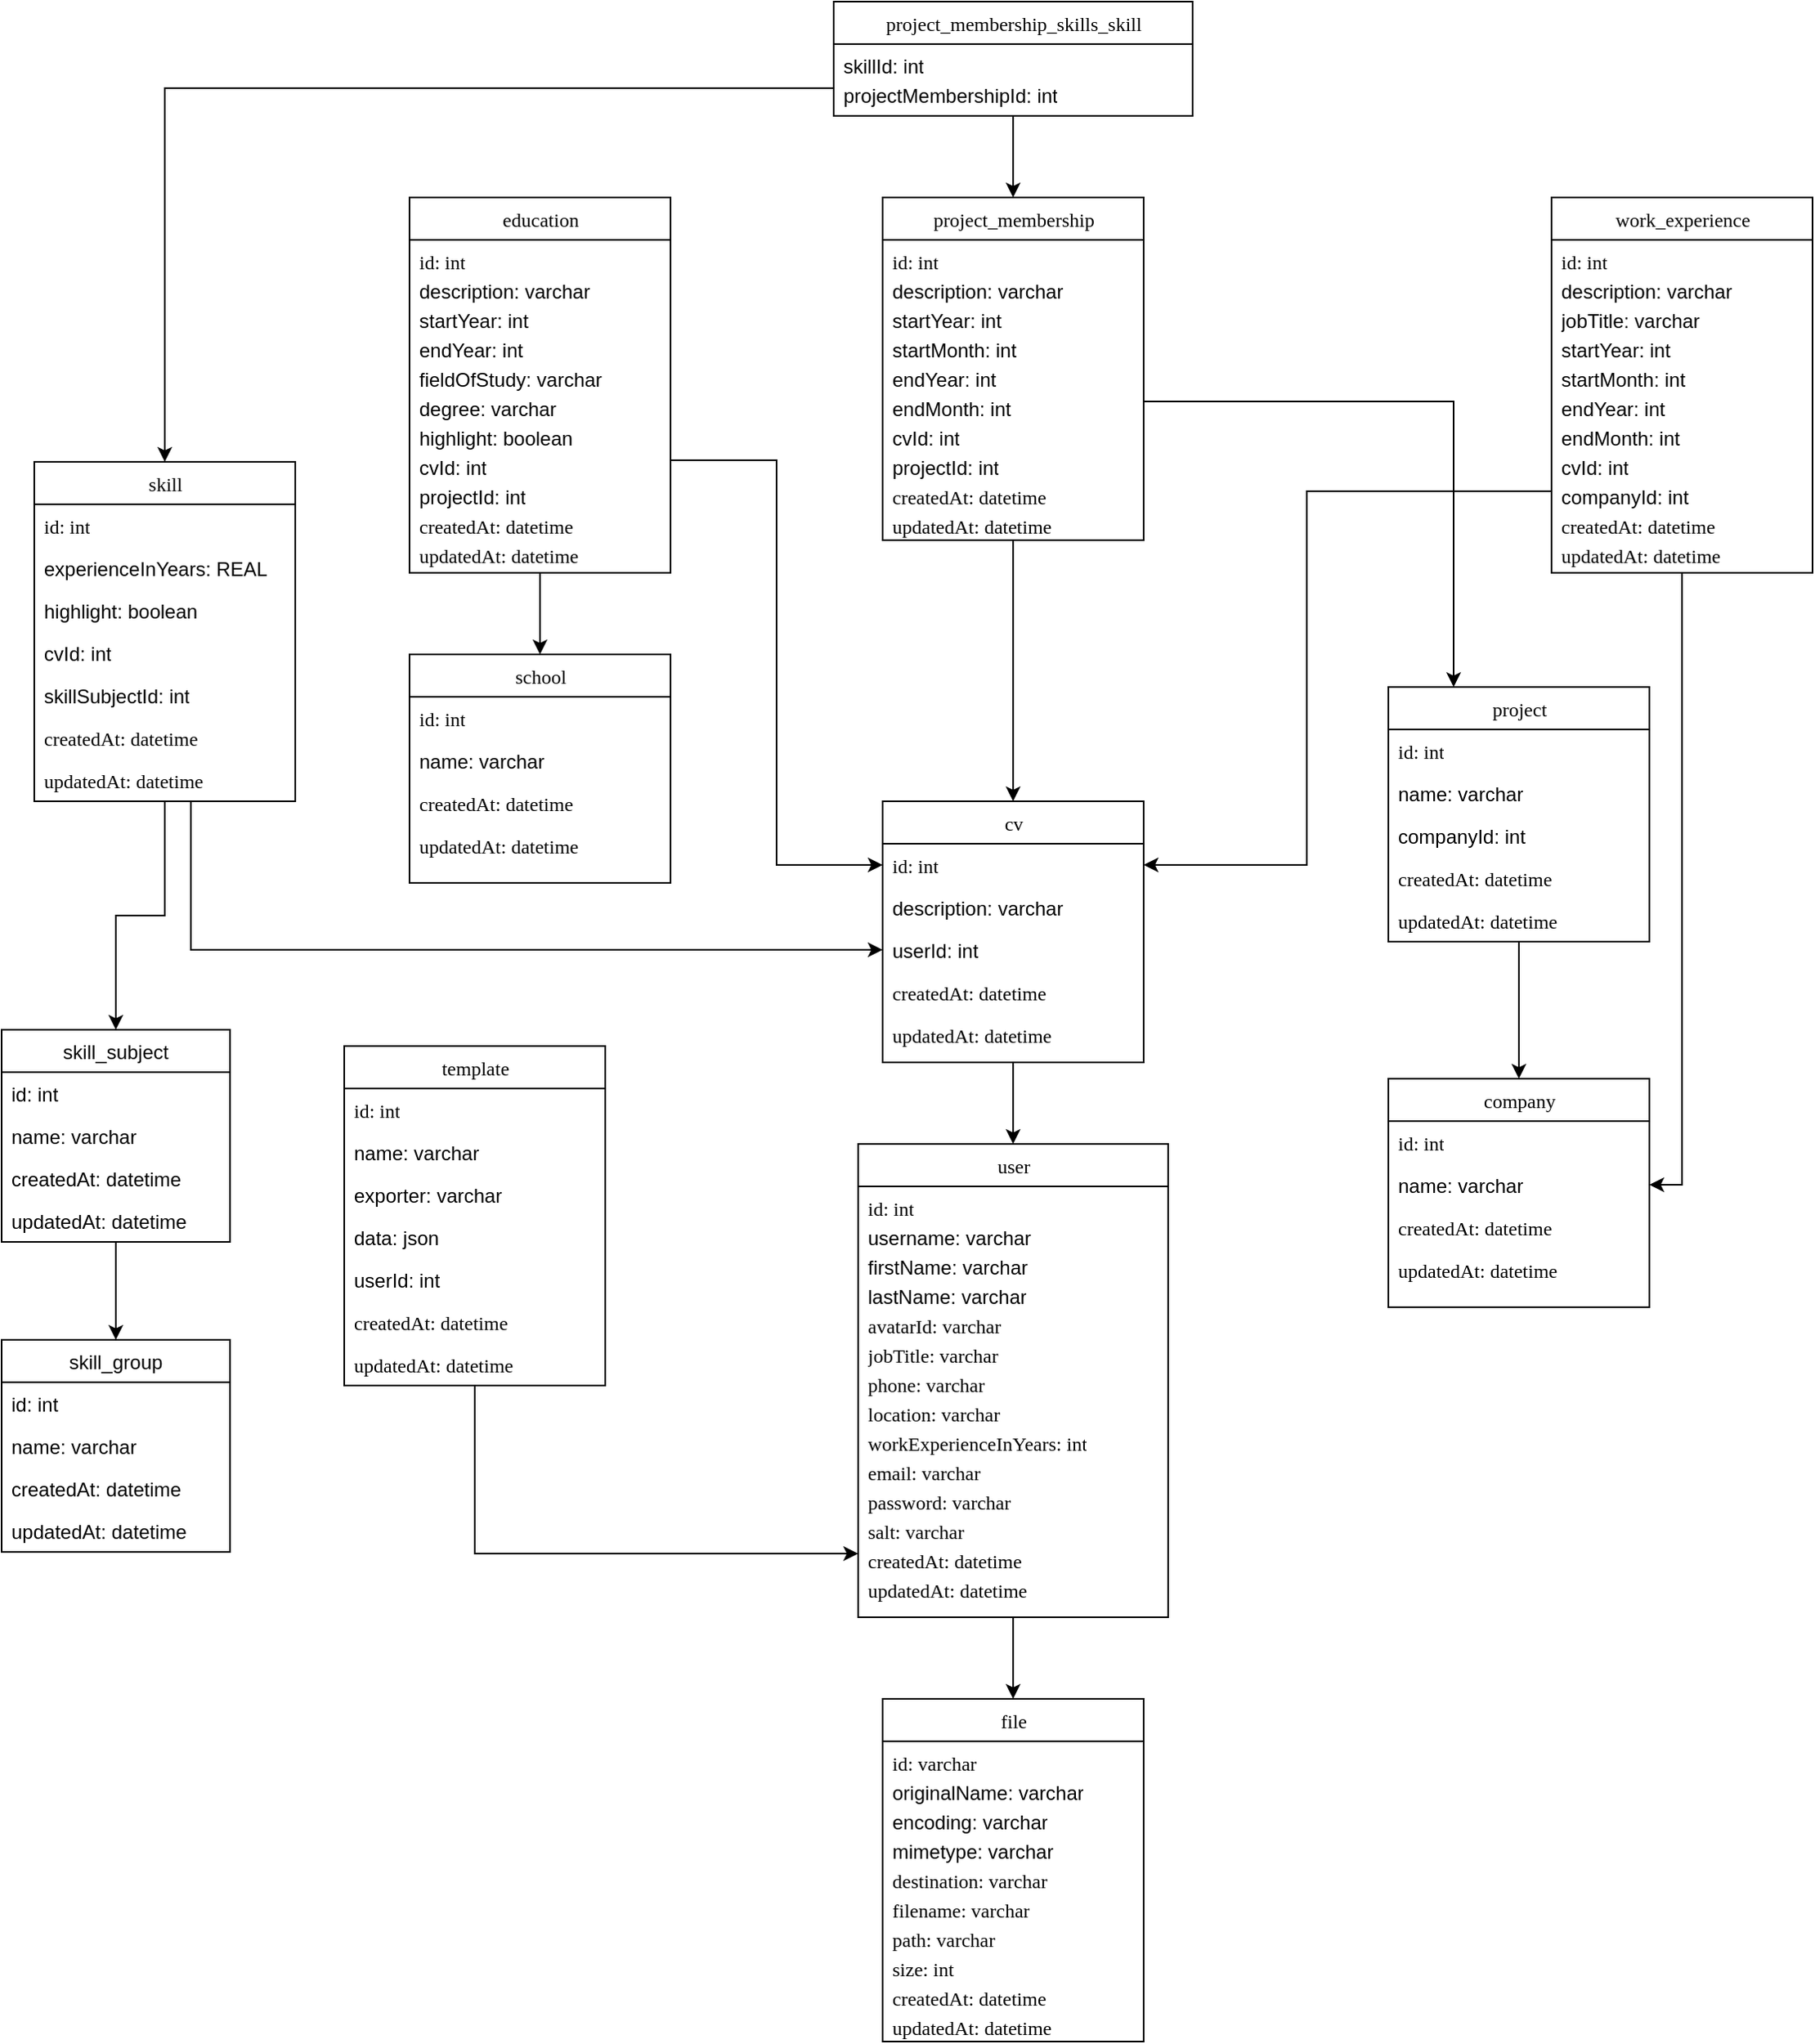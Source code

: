 <mxfile version="13.7.1" type="device"><diagram name="Page-1" id="9f46799a-70d6-7492-0946-bef42562c5a5"><mxGraphModel dx="1422" dy="3277" grid="1" gridSize="10" guides="1" tooltips="1" connect="1" arrows="1" fold="1" page="1" pageScale="1" pageWidth="1100" pageHeight="850" background="#ffffff" math="0" shadow="0"><root><mxCell id="0"/><mxCell id="1" parent="0"/><mxCell id="Butv-kLtd68sGhqbKFDn-67" style="edgeStyle=orthogonalEdgeStyle;rounded=0;orthogonalLoop=1;jettySize=auto;html=1;exitX=1;exitY=0.5;exitDx=0;exitDy=0;startArrow=none;startFill=0;" parent="1" edge="1"><mxGeometry relative="1" as="geometry"><mxPoint x="450" y="-19" as="sourcePoint"/></mxGeometry></mxCell><mxCell id="Butv-kLtd68sGhqbKFDn-66" style="edgeStyle=orthogonalEdgeStyle;rounded=0;orthogonalLoop=1;jettySize=auto;html=1;exitX=0.5;exitY=0;exitDx=0;exitDy=0;entryX=0.5;entryY=1.038;entryDx=0;entryDy=0;entryPerimeter=0;startArrow=none;startFill=0;" parent="1" edge="1"><mxGeometry relative="1" as="geometry"><mxPoint x="370" y="72.988" as="targetPoint"/></mxGeometry></mxCell><mxCell id="Butv-kLtd68sGhqbKFDn-65" style="edgeStyle=orthogonalEdgeStyle;rounded=0;orthogonalLoop=1;jettySize=auto;html=1;exitX=1;exitY=0.5;exitDx=0;exitDy=0;entryX=0;entryY=0.5;entryDx=0;entryDy=0;startArrow=none;startFill=0;" parent="1" edge="1"><mxGeometry relative="1" as="geometry"><mxPoint x="520" y="231" as="targetPoint"/></mxGeometry></mxCell><mxCell id="Butv-kLtd68sGhqbKFDn-75" style="edgeStyle=orthogonalEdgeStyle;rounded=0;orthogonalLoop=1;jettySize=auto;html=1;exitX=0.5;exitY=0;exitDx=0;exitDy=0;entryX=1;entryY=0.5;entryDx=0;entryDy=0;startArrow=none;startFill=0;" parent="1" edge="1"><mxGeometry relative="1" as="geometry"><mxPoint x="680" y="231" as="targetPoint"/></mxGeometry></mxCell><mxCell id="Butv-kLtd68sGhqbKFDn-83" style="edgeStyle=orthogonalEdgeStyle;rounded=0;orthogonalLoop=1;jettySize=auto;html=1;exitX=0.5;exitY=0;exitDx=0;exitDy=0;entryX=0.5;entryY=1;entryDx=0;entryDy=0;startArrow=none;startFill=0;" parent="1" edge="1"><mxGeometry relative="1" as="geometry"><mxPoint x="370" y="322" as="targetPoint"/></mxGeometry></mxCell><mxCell id="Butv-kLtd68sGhqbKFDn-86" style="edgeStyle=orthogonalEdgeStyle;rounded=0;orthogonalLoop=1;jettySize=auto;html=1;exitX=1;exitY=0.5;exitDx=0;exitDy=0;entryX=0;entryY=0.5;entryDx=0;entryDy=0;startArrow=none;startFill=0;" parent="1" edge="1"><mxGeometry relative="1" as="geometry"><mxPoint x="520" y="47" as="targetPoint"/></mxGeometry></mxCell><mxCell id="Qig_urfrdtDm5-dX-V2f-84" style="edgeStyle=orthogonalEdgeStyle;rounded=0;orthogonalLoop=1;jettySize=auto;html=1;exitX=0.6;exitY=1;exitDx=0;exitDy=0;exitPerimeter=0;" parent="1" source="Butv-kLtd68sGhqbKFDn-61" target="Qig_urfrdtDm5-dX-V2f-26" edge="1"><mxGeometry relative="1" as="geometry"><mxPoint x="400" y="-1447" as="sourcePoint"/></mxGeometry></mxCell><mxCell id="Qig_urfrdtDm5-dX-V2f-85" style="edgeStyle=orthogonalEdgeStyle;rounded=0;orthogonalLoop=1;jettySize=auto;html=1;" parent="1" source="Butv-kLtd68sGhqbKFDn-56" target="Qig_urfrdtDm5-dX-V2f-2" edge="1"><mxGeometry relative="1" as="geometry"/></mxCell><mxCell id="Qig_urfrdtDm5-dX-V2f-86" style="edgeStyle=orthogonalEdgeStyle;rounded=0;orthogonalLoop=1;jettySize=auto;html=1;" parent="1" source="Qig_urfrdtDm5-dX-V2f-2" target="Qig_urfrdtDm5-dX-V2f-17" edge="1"><mxGeometry relative="1" as="geometry"/></mxCell><mxCell id="Qig_urfrdtDm5-dX-V2f-2" value="skill_subject" style="swimlane;fontStyle=0;childLayout=stackLayout;horizontal=1;startSize=26;fillColor=none;horizontalStack=0;resizeParent=1;resizeParentMax=0;resizeLast=0;collapsible=1;marginBottom=0;" parent="1" vertex="1"><mxGeometry x="260" y="-1310" width="140" height="130" as="geometry"/></mxCell><mxCell id="Qig_urfrdtDm5-dX-V2f-3" value="id: int" style="text;strokeColor=none;fillColor=none;align=left;verticalAlign=top;spacingLeft=4;spacingRight=4;overflow=hidden;rotatable=0;points=[[0,0.5],[1,0.5]];portConstraint=eastwest;" parent="Qig_urfrdtDm5-dX-V2f-2" vertex="1"><mxGeometry y="26" width="140" height="26" as="geometry"/></mxCell><mxCell id="Qig_urfrdtDm5-dX-V2f-4" value="name: varchar" style="text;strokeColor=none;fillColor=none;align=left;verticalAlign=top;spacingLeft=4;spacingRight=4;overflow=hidden;rotatable=0;points=[[0,0.5],[1,0.5]];portConstraint=eastwest;" parent="Qig_urfrdtDm5-dX-V2f-2" vertex="1"><mxGeometry y="52" width="140" height="26" as="geometry"/></mxCell><mxCell id="Qig_urfrdtDm5-dX-V2f-5" value="createdAt: datetime" style="text;strokeColor=none;fillColor=none;align=left;verticalAlign=top;spacingLeft=4;spacingRight=4;overflow=hidden;rotatable=0;points=[[0,0.5],[1,0.5]];portConstraint=eastwest;" parent="Qig_urfrdtDm5-dX-V2f-2" vertex="1"><mxGeometry y="78" width="140" height="26" as="geometry"/></mxCell><mxCell id="Qig_urfrdtDm5-dX-V2f-8" value="updatedAt: datetime" style="text;strokeColor=none;fillColor=none;align=left;verticalAlign=top;spacingLeft=4;spacingRight=4;overflow=hidden;rotatable=0;points=[[0,0.5],[1,0.5]];portConstraint=eastwest;" parent="Qig_urfrdtDm5-dX-V2f-2" vertex="1"><mxGeometry y="104" width="140" height="26" as="geometry"/></mxCell><mxCell id="Qig_urfrdtDm5-dX-V2f-17" value="skill_group" style="swimlane;fontStyle=0;childLayout=stackLayout;horizontal=1;startSize=26;fillColor=none;horizontalStack=0;resizeParent=1;resizeParentMax=0;resizeLast=0;collapsible=1;marginBottom=0;" parent="1" vertex="1"><mxGeometry x="260" y="-1120" width="140" height="130" as="geometry"/></mxCell><mxCell id="Qig_urfrdtDm5-dX-V2f-18" value="id: int" style="text;strokeColor=none;fillColor=none;align=left;verticalAlign=top;spacingLeft=4;spacingRight=4;overflow=hidden;rotatable=0;points=[[0,0.5],[1,0.5]];portConstraint=eastwest;" parent="Qig_urfrdtDm5-dX-V2f-17" vertex="1"><mxGeometry y="26" width="140" height="26" as="geometry"/></mxCell><mxCell id="Qig_urfrdtDm5-dX-V2f-19" value="name: varchar" style="text;strokeColor=none;fillColor=none;align=left;verticalAlign=top;spacingLeft=4;spacingRight=4;overflow=hidden;rotatable=0;points=[[0,0.5],[1,0.5]];portConstraint=eastwest;" parent="Qig_urfrdtDm5-dX-V2f-17" vertex="1"><mxGeometry y="52" width="140" height="26" as="geometry"/></mxCell><mxCell id="Qig_urfrdtDm5-dX-V2f-20" value="createdAt: datetime" style="text;strokeColor=none;fillColor=none;align=left;verticalAlign=top;spacingLeft=4;spacingRight=4;overflow=hidden;rotatable=0;points=[[0,0.5],[1,0.5]];portConstraint=eastwest;" parent="Qig_urfrdtDm5-dX-V2f-17" vertex="1"><mxGeometry y="78" width="140" height="26" as="geometry"/></mxCell><mxCell id="Qig_urfrdtDm5-dX-V2f-21" value="updatedAt: datetime" style="text;strokeColor=none;fillColor=none;align=left;verticalAlign=top;spacingLeft=4;spacingRight=4;overflow=hidden;rotatable=0;points=[[0,0.5],[1,0.5]];portConstraint=eastwest;" parent="Qig_urfrdtDm5-dX-V2f-17" vertex="1"><mxGeometry y="104" width="140" height="26" as="geometry"/></mxCell><mxCell id="Qig_urfrdtDm5-dX-V2f-83" style="edgeStyle=orthogonalEdgeStyle;rounded=0;orthogonalLoop=1;jettySize=auto;html=1;" parent="1" source="Qig_urfrdtDm5-dX-V2f-23" target="Qig_urfrdtDm5-dX-V2f-33" edge="1"><mxGeometry relative="1" as="geometry"/></mxCell><mxCell id="Qig_urfrdtDm5-dX-V2f-23" value="&lt;span style=&quot;font-weight: normal&quot;&gt;cv&lt;/span&gt;" style="swimlane;html=1;fontStyle=1;align=center;verticalAlign=top;childLayout=stackLayout;horizontal=1;startSize=26;horizontalStack=0;resizeParent=1;resizeLast=0;collapsible=1;marginBottom=0;swimlaneFillColor=#ffffff;rounded=0;shadow=0;comic=0;labelBackgroundColor=none;strokeWidth=1;fillColor=none;fontFamily=Verdana;fontSize=12;spacing=2;" parent="1" vertex="1"><mxGeometry x="800" y="-1450" width="160" height="160" as="geometry"/></mxCell><mxCell id="Qig_urfrdtDm5-dX-V2f-24" value="&lt;font face=&quot;Verdana&quot;&gt;id: int&lt;/font&gt;" style="text;html=1;strokeColor=none;fillColor=none;align=left;verticalAlign=top;spacingLeft=4;spacingRight=4;whiteSpace=wrap;overflow=hidden;rotatable=0;points=[[0,0.5],[1,0.5]];portConstraint=eastwest;" parent="Qig_urfrdtDm5-dX-V2f-23" vertex="1"><mxGeometry y="26" width="160" height="26" as="geometry"/></mxCell><mxCell id="Qig_urfrdtDm5-dX-V2f-25" value="description: varchar" style="text;html=1;strokeColor=none;fillColor=none;align=left;verticalAlign=top;spacingLeft=4;spacingRight=4;whiteSpace=wrap;overflow=hidden;rotatable=0;points=[[0,0.5],[1,0.5]];portConstraint=eastwest;" parent="Qig_urfrdtDm5-dX-V2f-23" vertex="1"><mxGeometry y="52" width="160" height="26" as="geometry"/></mxCell><mxCell id="Qig_urfrdtDm5-dX-V2f-26" value="userId: int" style="text;html=1;strokeColor=none;fillColor=none;align=left;verticalAlign=top;spacingLeft=4;spacingRight=4;whiteSpace=wrap;overflow=hidden;rotatable=0;points=[[0,0.5],[1,0.5]];portConstraint=eastwest;" parent="Qig_urfrdtDm5-dX-V2f-23" vertex="1"><mxGeometry y="78" width="160" height="26" as="geometry"/></mxCell><mxCell id="Qig_urfrdtDm5-dX-V2f-29" value="&lt;font face=&quot;Verdana&quot;&gt;createdAt: datetime&lt;/font&gt;" style="text;html=1;strokeColor=none;fillColor=none;align=left;verticalAlign=top;spacingLeft=4;spacingRight=4;whiteSpace=wrap;overflow=hidden;rotatable=0;points=[[0,0.5],[1,0.5]];portConstraint=eastwest;" parent="Qig_urfrdtDm5-dX-V2f-23" vertex="1"><mxGeometry y="104" width="160" height="26" as="geometry"/></mxCell><mxCell id="Qig_urfrdtDm5-dX-V2f-30" value="&lt;font face=&quot;Verdana&quot;&gt;updatedAt: datetime&lt;/font&gt;" style="text;html=1;strokeColor=none;fillColor=none;align=left;verticalAlign=top;spacingLeft=4;spacingRight=4;whiteSpace=wrap;overflow=hidden;rotatable=0;points=[[0,0.5],[1,0.5]];portConstraint=eastwest;" parent="Qig_urfrdtDm5-dX-V2f-23" vertex="1"><mxGeometry y="130" width="160" height="26" as="geometry"/></mxCell><mxCell id="Qig_urfrdtDm5-dX-V2f-87" style="edgeStyle=orthogonalEdgeStyle;rounded=0;orthogonalLoop=1;jettySize=auto;html=1;entryX=0.5;entryY=0;entryDx=0;entryDy=0;" parent="1" source="Qig_urfrdtDm5-dX-V2f-33" target="Qig_urfrdtDm5-dX-V2f-40" edge="1"><mxGeometry relative="1" as="geometry"/></mxCell><mxCell id="Qig_urfrdtDm5-dX-V2f-82" style="edgeStyle=orthogonalEdgeStyle;rounded=0;orthogonalLoop=1;jettySize=auto;html=1;entryX=0.5;entryY=0;entryDx=0;entryDy=0;" parent="1" source="Qig_urfrdtDm5-dX-V2f-76" target="Qig_urfrdtDm5-dX-V2f-70" edge="1"><mxGeometry relative="1" as="geometry"/></mxCell><mxCell id="Qig_urfrdtDm5-dX-V2f-99" style="edgeStyle=orthogonalEdgeStyle;rounded=0;orthogonalLoop=1;jettySize=auto;html=1;" parent="1" source="Qig_urfrdtDm5-dX-V2f-88" target="Qig_urfrdtDm5-dX-V2f-23" edge="1"><mxGeometry relative="1" as="geometry"/></mxCell><mxCell id="Qig_urfrdtDm5-dX-V2f-100" style="edgeStyle=orthogonalEdgeStyle;rounded=0;orthogonalLoop=1;jettySize=auto;html=1;" parent="1" source="Qig_urfrdtDm5-dX-V2f-98" target="Qig_urfrdtDm5-dX-V2f-76" edge="1"><mxGeometry relative="1" as="geometry"><Array as="points"><mxPoint x="1150" y="-1695"/></Array></mxGeometry></mxCell><mxCell id="Qig_urfrdtDm5-dX-V2f-76" value="&lt;span style=&quot;font-weight: normal&quot;&gt;project&lt;/span&gt;" style="swimlane;html=1;fontStyle=1;align=center;verticalAlign=top;childLayout=stackLayout;horizontal=1;startSize=26;horizontalStack=0;resizeParent=1;resizeLast=0;collapsible=1;marginBottom=0;swimlaneFillColor=#ffffff;rounded=0;shadow=0;comic=0;labelBackgroundColor=none;strokeWidth=1;fillColor=none;fontFamily=Verdana;fontSize=12;spacing=2;" parent="1" vertex="1"><mxGeometry x="1110" y="-1520" width="160" height="156" as="geometry"/></mxCell><mxCell id="Qig_urfrdtDm5-dX-V2f-77" value="&lt;font face=&quot;Verdana&quot;&gt;id: int&lt;/font&gt;" style="text;html=1;strokeColor=none;fillColor=none;align=left;verticalAlign=top;spacingLeft=4;spacingRight=4;whiteSpace=wrap;overflow=hidden;rotatable=0;points=[[0,0.5],[1,0.5]];portConstraint=eastwest;" parent="Qig_urfrdtDm5-dX-V2f-76" vertex="1"><mxGeometry y="26" width="160" height="26" as="geometry"/></mxCell><mxCell id="Qig_urfrdtDm5-dX-V2f-78" value="name: varchar" style="text;html=1;strokeColor=none;fillColor=none;align=left;verticalAlign=top;spacingLeft=4;spacingRight=4;whiteSpace=wrap;overflow=hidden;rotatable=0;points=[[0,0.5],[1,0.5]];portConstraint=eastwest;" parent="Qig_urfrdtDm5-dX-V2f-76" vertex="1"><mxGeometry y="52" width="160" height="26" as="geometry"/></mxCell><mxCell id="Qig_urfrdtDm5-dX-V2f-81" value="companyId: int" style="text;html=1;strokeColor=none;fillColor=none;align=left;verticalAlign=top;spacingLeft=4;spacingRight=4;whiteSpace=wrap;overflow=hidden;rotatable=0;points=[[0,0.5],[1,0.5]];portConstraint=eastwest;" parent="Qig_urfrdtDm5-dX-V2f-76" vertex="1"><mxGeometry y="78" width="160" height="26" as="geometry"/></mxCell><mxCell id="Qig_urfrdtDm5-dX-V2f-79" value="&lt;font face=&quot;Verdana&quot;&gt;createdAt: datetime&lt;/font&gt;" style="text;html=1;strokeColor=none;fillColor=none;align=left;verticalAlign=top;spacingLeft=4;spacingRight=4;whiteSpace=wrap;overflow=hidden;rotatable=0;points=[[0,0.5],[1,0.5]];portConstraint=eastwest;" parent="Qig_urfrdtDm5-dX-V2f-76" vertex="1"><mxGeometry y="104" width="160" height="26" as="geometry"/></mxCell><mxCell id="Qig_urfrdtDm5-dX-V2f-80" value="&lt;font face=&quot;Verdana&quot;&gt;updatedAt: datetime&lt;/font&gt;" style="text;html=1;strokeColor=none;fillColor=none;align=left;verticalAlign=top;spacingLeft=4;spacingRight=4;whiteSpace=wrap;overflow=hidden;rotatable=0;points=[[0,0.5],[1,0.5]];portConstraint=eastwest;" parent="Qig_urfrdtDm5-dX-V2f-76" vertex="1"><mxGeometry y="130" width="160" height="26" as="geometry"/></mxCell><mxCell id="Qig_urfrdtDm5-dX-V2f-70" value="&lt;span style=&quot;font-weight: normal&quot;&gt;company&lt;/span&gt;" style="swimlane;html=1;fontStyle=1;align=center;verticalAlign=top;childLayout=stackLayout;horizontal=1;startSize=26;horizontalStack=0;resizeParent=1;resizeLast=0;collapsible=1;marginBottom=0;swimlaneFillColor=#ffffff;rounded=0;shadow=0;comic=0;labelBackgroundColor=none;strokeWidth=1;fillColor=none;fontFamily=Verdana;fontSize=12;spacing=2;" parent="1" vertex="1"><mxGeometry x="1110" y="-1280" width="160" height="140" as="geometry"/></mxCell><mxCell id="Qig_urfrdtDm5-dX-V2f-71" value="&lt;font face=&quot;Verdana&quot;&gt;id: int&lt;/font&gt;" style="text;html=1;strokeColor=none;fillColor=none;align=left;verticalAlign=top;spacingLeft=4;spacingRight=4;whiteSpace=wrap;overflow=hidden;rotatable=0;points=[[0,0.5],[1,0.5]];portConstraint=eastwest;" parent="Qig_urfrdtDm5-dX-V2f-70" vertex="1"><mxGeometry y="26" width="160" height="26" as="geometry"/></mxCell><mxCell id="Qig_urfrdtDm5-dX-V2f-72" value="name: varchar" style="text;html=1;strokeColor=none;fillColor=none;align=left;verticalAlign=top;spacingLeft=4;spacingRight=4;whiteSpace=wrap;overflow=hidden;rotatable=0;points=[[0,0.5],[1,0.5]];portConstraint=eastwest;" parent="Qig_urfrdtDm5-dX-V2f-70" vertex="1"><mxGeometry y="52" width="160" height="26" as="geometry"/></mxCell><mxCell id="Qig_urfrdtDm5-dX-V2f-74" value="&lt;font face=&quot;Verdana&quot;&gt;createdAt: datetime&lt;/font&gt;" style="text;html=1;strokeColor=none;fillColor=none;align=left;verticalAlign=top;spacingLeft=4;spacingRight=4;whiteSpace=wrap;overflow=hidden;rotatable=0;points=[[0,0.5],[1,0.5]];portConstraint=eastwest;" parent="Qig_urfrdtDm5-dX-V2f-70" vertex="1"><mxGeometry y="78" width="160" height="26" as="geometry"/></mxCell><mxCell id="Qig_urfrdtDm5-dX-V2f-75" value="&lt;font face=&quot;Verdana&quot;&gt;updatedAt: datetime&lt;/font&gt;" style="text;html=1;strokeColor=none;fillColor=none;align=left;verticalAlign=top;spacingLeft=4;spacingRight=4;whiteSpace=wrap;overflow=hidden;rotatable=0;points=[[0,0.5],[1,0.5]];portConstraint=eastwest;" parent="Qig_urfrdtDm5-dX-V2f-70" vertex="1"><mxGeometry y="104" width="160" height="26" as="geometry"/></mxCell><mxCell id="Qig_urfrdtDm5-dX-V2f-113" style="edgeStyle=orthogonalEdgeStyle;rounded=0;orthogonalLoop=1;jettySize=auto;html=1;entryX=1;entryY=0.5;entryDx=0;entryDy=0;" parent="1" source="Qig_urfrdtDm5-dX-V2f-101" target="Qig_urfrdtDm5-dX-V2f-72" edge="1"><mxGeometry relative="1" as="geometry"/></mxCell><mxCell id="Qig_urfrdtDm5-dX-V2f-114" style="edgeStyle=orthogonalEdgeStyle;rounded=0;orthogonalLoop=1;jettySize=auto;html=1;entryX=1;entryY=0.5;entryDx=0;entryDy=0;" parent="1" source="Qig_urfrdtDm5-dX-V2f-107" target="Qig_urfrdtDm5-dX-V2f-24" edge="1"><mxGeometry relative="1" as="geometry"><Array as="points"><mxPoint x="1290" y="-1640"/><mxPoint x="1060" y="-1640"/><mxPoint x="1060" y="-1411"/></Array></mxGeometry></mxCell><mxCell id="Butv-kLtd68sGhqbKFDn-56" value="&lt;span style=&quot;font-weight: normal&quot;&gt;skill&lt;/span&gt;" style="swimlane;html=1;fontStyle=1;align=center;verticalAlign=top;childLayout=stackLayout;horizontal=1;startSize=26;horizontalStack=0;resizeParent=1;resizeLast=0;collapsible=1;marginBottom=0;swimlaneFillColor=#ffffff;rounded=0;shadow=0;comic=0;labelBackgroundColor=none;strokeWidth=1;fillColor=none;fontFamily=Verdana;fontSize=12" parent="1" vertex="1"><mxGeometry x="280" y="-1658" width="160" height="208" as="geometry"/></mxCell><mxCell id="Butv-kLtd68sGhqbKFDn-57" value="&lt;font face=&quot;Verdana&quot;&gt;id: int&lt;/font&gt;" style="text;html=1;strokeColor=none;fillColor=none;align=left;verticalAlign=top;spacingLeft=4;spacingRight=4;whiteSpace=wrap;overflow=hidden;rotatable=0;points=[[0,0.5],[1,0.5]];portConstraint=eastwest;" parent="Butv-kLtd68sGhqbKFDn-56" vertex="1"><mxGeometry y="26" width="160" height="26" as="geometry"/></mxCell><mxCell id="Butv-kLtd68sGhqbKFDn-58" value="experienceInYears: REAL" style="text;html=1;strokeColor=none;fillColor=none;align=left;verticalAlign=top;spacingLeft=4;spacingRight=4;whiteSpace=wrap;overflow=hidden;rotatable=0;points=[[0,0.5],[1,0.5]];portConstraint=eastwest;" parent="Butv-kLtd68sGhqbKFDn-56" vertex="1"><mxGeometry y="52" width="160" height="26" as="geometry"/></mxCell><mxCell id="Qig_urfrdtDm5-dX-V2f-9" value="highlight: boolean" style="text;html=1;strokeColor=none;fillColor=none;align=left;verticalAlign=top;spacingLeft=4;spacingRight=4;whiteSpace=wrap;overflow=hidden;rotatable=0;points=[[0,0.5],[1,0.5]];portConstraint=eastwest;" parent="Butv-kLtd68sGhqbKFDn-56" vertex="1"><mxGeometry y="78" width="160" height="26" as="geometry"/></mxCell><mxCell id="Qig_urfrdtDm5-dX-V2f-10" value="cvId: int" style="text;html=1;strokeColor=none;fillColor=none;align=left;verticalAlign=top;spacingLeft=4;spacingRight=4;whiteSpace=wrap;overflow=hidden;rotatable=0;points=[[0,0.5],[1,0.5]];portConstraint=eastwest;" parent="Butv-kLtd68sGhqbKFDn-56" vertex="1"><mxGeometry y="104" width="160" height="26" as="geometry"/></mxCell><mxCell id="Qig_urfrdtDm5-dX-V2f-11" value="skillSubjectId: int" style="text;html=1;strokeColor=none;fillColor=none;align=left;verticalAlign=top;spacingLeft=4;spacingRight=4;whiteSpace=wrap;overflow=hidden;rotatable=0;points=[[0,0.5],[1,0.5]];portConstraint=eastwest;" parent="Butv-kLtd68sGhqbKFDn-56" vertex="1"><mxGeometry y="130" width="160" height="26" as="geometry"/></mxCell><mxCell id="Butv-kLtd68sGhqbKFDn-60" value="&lt;font face=&quot;Verdana&quot;&gt;createdAt: datetime&lt;/font&gt;" style="text;html=1;strokeColor=none;fillColor=none;align=left;verticalAlign=top;spacingLeft=4;spacingRight=4;whiteSpace=wrap;overflow=hidden;rotatable=0;points=[[0,0.5],[1,0.5]];portConstraint=eastwest;" parent="Butv-kLtd68sGhqbKFDn-56" vertex="1"><mxGeometry y="156" width="160" height="26" as="geometry"/></mxCell><mxCell id="Butv-kLtd68sGhqbKFDn-61" value="&lt;font face=&quot;Verdana&quot;&gt;updatedAt: datetime&lt;/font&gt;" style="text;html=1;strokeColor=none;fillColor=none;align=left;verticalAlign=top;spacingLeft=4;spacingRight=4;whiteSpace=wrap;overflow=hidden;rotatable=0;points=[[0,0.5],[1,0.5]];portConstraint=eastwest;" parent="Butv-kLtd68sGhqbKFDn-56" vertex="1"><mxGeometry y="182" width="160" height="26" as="geometry"/></mxCell><mxCell id="Qig_urfrdtDm5-dX-V2f-115" value="&lt;span style=&quot;font-weight: normal&quot;&gt;school&lt;/span&gt;" style="swimlane;html=1;fontStyle=1;align=center;verticalAlign=top;childLayout=stackLayout;horizontal=1;startSize=26;horizontalStack=0;resizeParent=1;resizeLast=0;collapsible=1;marginBottom=0;swimlaneFillColor=#ffffff;rounded=0;shadow=0;comic=0;labelBackgroundColor=none;strokeWidth=1;fillColor=none;fontFamily=Verdana;fontSize=12;spacing=2;" parent="1" vertex="1"><mxGeometry x="510" y="-1540" width="160" height="140" as="geometry"/></mxCell><mxCell id="Qig_urfrdtDm5-dX-V2f-116" value="&lt;font face=&quot;Verdana&quot;&gt;id: int&lt;/font&gt;" style="text;html=1;strokeColor=none;fillColor=none;align=left;verticalAlign=top;spacingLeft=4;spacingRight=4;whiteSpace=wrap;overflow=hidden;rotatable=0;points=[[0,0.5],[1,0.5]];portConstraint=eastwest;" parent="Qig_urfrdtDm5-dX-V2f-115" vertex="1"><mxGeometry y="26" width="160" height="26" as="geometry"/></mxCell><mxCell id="Qig_urfrdtDm5-dX-V2f-117" value="name: varchar" style="text;html=1;strokeColor=none;fillColor=none;align=left;verticalAlign=top;spacingLeft=4;spacingRight=4;whiteSpace=wrap;overflow=hidden;rotatable=0;points=[[0,0.5],[1,0.5]];portConstraint=eastwest;" parent="Qig_urfrdtDm5-dX-V2f-115" vertex="1"><mxGeometry y="52" width="160" height="26" as="geometry"/></mxCell><mxCell id="Qig_urfrdtDm5-dX-V2f-118" value="&lt;font face=&quot;Verdana&quot;&gt;createdAt: datetime&lt;/font&gt;" style="text;html=1;strokeColor=none;fillColor=none;align=left;verticalAlign=top;spacingLeft=4;spacingRight=4;whiteSpace=wrap;overflow=hidden;rotatable=0;points=[[0,0.5],[1,0.5]];portConstraint=eastwest;" parent="Qig_urfrdtDm5-dX-V2f-115" vertex="1"><mxGeometry y="78" width="160" height="26" as="geometry"/></mxCell><mxCell id="Qig_urfrdtDm5-dX-V2f-119" value="&lt;font face=&quot;Verdana&quot;&gt;updatedAt: datetime&lt;/font&gt;" style="text;html=1;strokeColor=none;fillColor=none;align=left;verticalAlign=top;spacingLeft=4;spacingRight=4;whiteSpace=wrap;overflow=hidden;rotatable=0;points=[[0,0.5],[1,0.5]];portConstraint=eastwest;" parent="Qig_urfrdtDm5-dX-V2f-115" vertex="1"><mxGeometry y="104" width="160" height="26" as="geometry"/></mxCell><mxCell id="Qig_urfrdtDm5-dX-V2f-134" style="edgeStyle=orthogonalEdgeStyle;rounded=0;orthogonalLoop=1;jettySize=auto;html=1;entryX=0;entryY=0.5;entryDx=0;entryDy=0;" parent="1" source="Qig_urfrdtDm5-dX-V2f-127" target="Qig_urfrdtDm5-dX-V2f-24" edge="1"><mxGeometry relative="1" as="geometry"/></mxCell><mxCell id="Qig_urfrdtDm5-dX-V2f-135" style="edgeStyle=orthogonalEdgeStyle;rounded=0;orthogonalLoop=1;jettySize=auto;html=1;entryX=0.5;entryY=0;entryDx=0;entryDy=0;" parent="1" source="Qig_urfrdtDm5-dX-V2f-120" target="Qig_urfrdtDm5-dX-V2f-115" edge="1"><mxGeometry relative="1" as="geometry"/></mxCell><mxCell id="Qig_urfrdtDm5-dX-V2f-120" value="&lt;span style=&quot;font-weight: normal&quot;&gt;education&lt;/span&gt;" style="swimlane;html=1;fontStyle=1;align=center;verticalAlign=top;childLayout=stackLayout;horizontal=1;startSize=26;horizontalStack=0;resizeParent=1;resizeLast=0;collapsible=1;marginBottom=0;swimlaneFillColor=#ffffff;rounded=0;shadow=0;comic=0;labelBackgroundColor=none;strokeWidth=1;fillColor=none;fontFamily=Verdana;fontSize=12;spacing=2;" parent="1" vertex="1"><mxGeometry x="510" y="-1820" width="160" height="230" as="geometry"/></mxCell><mxCell id="Qig_urfrdtDm5-dX-V2f-121" value="&lt;font face=&quot;Verdana&quot;&gt;id: int&lt;/font&gt;" style="text;html=1;strokeColor=none;fillColor=none;align=left;verticalAlign=top;spacingLeft=4;spacingRight=4;whiteSpace=wrap;overflow=hidden;rotatable=0;points=[[0,0.5],[1,0.5]];portConstraint=eastwest;" parent="Qig_urfrdtDm5-dX-V2f-120" vertex="1"><mxGeometry y="26" width="160" height="18" as="geometry"/></mxCell><mxCell id="Qig_urfrdtDm5-dX-V2f-122" value="description: varchar" style="text;html=1;strokeColor=none;fillColor=none;align=left;verticalAlign=top;spacingLeft=4;spacingRight=4;whiteSpace=wrap;overflow=hidden;rotatable=0;points=[[0,0.5],[1,0.5]];portConstraint=eastwest;" parent="Qig_urfrdtDm5-dX-V2f-120" vertex="1"><mxGeometry y="44" width="160" height="18" as="geometry"/></mxCell><mxCell id="Qig_urfrdtDm5-dX-V2f-123" value="startYear: int" style="text;html=1;strokeColor=none;fillColor=none;align=left;verticalAlign=top;spacingLeft=4;spacingRight=4;whiteSpace=wrap;overflow=hidden;rotatable=0;points=[[0,0.5],[1,0.5]];portConstraint=eastwest;" parent="Qig_urfrdtDm5-dX-V2f-120" vertex="1"><mxGeometry y="62" width="160" height="18" as="geometry"/></mxCell><mxCell id="Qig_urfrdtDm5-dX-V2f-125" value="endYear: int" style="text;html=1;strokeColor=none;fillColor=none;align=left;verticalAlign=top;spacingLeft=4;spacingRight=4;whiteSpace=wrap;overflow=hidden;rotatable=0;points=[[0,0.5],[1,0.5]];portConstraint=eastwest;" parent="Qig_urfrdtDm5-dX-V2f-120" vertex="1"><mxGeometry y="80" width="160" height="18" as="geometry"/></mxCell><mxCell id="Qig_urfrdtDm5-dX-V2f-132" value="fieldOfStudy: varchar" style="text;html=1;strokeColor=none;fillColor=none;align=left;verticalAlign=top;spacingLeft=4;spacingRight=4;whiteSpace=wrap;overflow=hidden;rotatable=0;points=[[0,0.5],[1,0.5]];portConstraint=eastwest;" parent="Qig_urfrdtDm5-dX-V2f-120" vertex="1"><mxGeometry y="98" width="160" height="18" as="geometry"/></mxCell><mxCell id="Qig_urfrdtDm5-dX-V2f-133" value="degree: varchar" style="text;html=1;strokeColor=none;fillColor=none;align=left;verticalAlign=top;spacingLeft=4;spacingRight=4;whiteSpace=wrap;overflow=hidden;rotatable=0;points=[[0,0.5],[1,0.5]];portConstraint=eastwest;" parent="Qig_urfrdtDm5-dX-V2f-120" vertex="1"><mxGeometry y="116" width="160" height="18" as="geometry"/></mxCell><mxCell id="Qig_urfrdtDm5-dX-V2f-131" value="highlight: boolean" style="text;html=1;strokeColor=none;fillColor=none;align=left;verticalAlign=top;spacingLeft=4;spacingRight=4;whiteSpace=wrap;overflow=hidden;rotatable=0;points=[[0,0.5],[1,0.5]];portConstraint=eastwest;" parent="Qig_urfrdtDm5-dX-V2f-120" vertex="1"><mxGeometry y="134" width="160" height="18" as="geometry"/></mxCell><mxCell id="Qig_urfrdtDm5-dX-V2f-127" value="cvId: int" style="text;html=1;strokeColor=none;fillColor=none;align=left;verticalAlign=top;spacingLeft=4;spacingRight=4;whiteSpace=wrap;overflow=hidden;rotatable=0;points=[[0,0.5],[1,0.5]];portConstraint=eastwest;" parent="Qig_urfrdtDm5-dX-V2f-120" vertex="1"><mxGeometry y="152" width="160" height="18" as="geometry"/></mxCell><mxCell id="Qig_urfrdtDm5-dX-V2f-128" value="projectId: int" style="text;html=1;strokeColor=none;fillColor=none;align=left;verticalAlign=top;spacingLeft=4;spacingRight=4;whiteSpace=wrap;overflow=hidden;rotatable=0;points=[[0,0.5],[1,0.5]];portConstraint=eastwest;" parent="Qig_urfrdtDm5-dX-V2f-120" vertex="1"><mxGeometry y="170" width="160" height="18" as="geometry"/></mxCell><mxCell id="Qig_urfrdtDm5-dX-V2f-129" value="&lt;font face=&quot;Verdana&quot;&gt;createdAt: datetime&lt;/font&gt;" style="text;html=1;strokeColor=none;fillColor=none;align=left;verticalAlign=top;spacingLeft=4;spacingRight=4;whiteSpace=wrap;overflow=hidden;rotatable=0;points=[[0,0.5],[1,0.5]];portConstraint=eastwest;" parent="Qig_urfrdtDm5-dX-V2f-120" vertex="1"><mxGeometry y="188" width="160" height="18" as="geometry"/></mxCell><mxCell id="Qig_urfrdtDm5-dX-V2f-130" value="&lt;font face=&quot;Verdana&quot;&gt;updatedAt: datetime&lt;/font&gt;" style="text;html=1;strokeColor=none;fillColor=none;align=left;verticalAlign=top;spacingLeft=4;spacingRight=4;whiteSpace=wrap;overflow=hidden;rotatable=0;points=[[0,0.5],[1,0.5]];portConstraint=eastwest;" parent="Qig_urfrdtDm5-dX-V2f-120" vertex="1"><mxGeometry y="206" width="160" height="18" as="geometry"/></mxCell><mxCell id="Qig_urfrdtDm5-dX-V2f-88" value="&lt;span style=&quot;font-weight: normal&quot;&gt;project_membership&lt;/span&gt;" style="swimlane;html=1;fontStyle=1;align=center;verticalAlign=top;childLayout=stackLayout;horizontal=1;startSize=26;horizontalStack=0;resizeParent=1;resizeLast=0;collapsible=1;marginBottom=0;swimlaneFillColor=#ffffff;rounded=0;shadow=0;comic=0;labelBackgroundColor=none;strokeWidth=1;fillColor=none;fontFamily=Verdana;fontSize=12;spacing=2;" parent="1" vertex="1"><mxGeometry x="800" y="-1820" width="160" height="210" as="geometry"/></mxCell><mxCell id="Qig_urfrdtDm5-dX-V2f-89" value="&lt;font face=&quot;Verdana&quot;&gt;id: int&lt;/font&gt;" style="text;html=1;strokeColor=none;fillColor=none;align=left;verticalAlign=top;spacingLeft=4;spacingRight=4;whiteSpace=wrap;overflow=hidden;rotatable=0;points=[[0,0.5],[1,0.5]];portConstraint=eastwest;" parent="Qig_urfrdtDm5-dX-V2f-88" vertex="1"><mxGeometry y="26" width="160" height="18" as="geometry"/></mxCell><mxCell id="Qig_urfrdtDm5-dX-V2f-90" value="description: varchar" style="text;html=1;strokeColor=none;fillColor=none;align=left;verticalAlign=top;spacingLeft=4;spacingRight=4;whiteSpace=wrap;overflow=hidden;rotatable=0;points=[[0,0.5],[1,0.5]];portConstraint=eastwest;" parent="Qig_urfrdtDm5-dX-V2f-88" vertex="1"><mxGeometry y="44" width="160" height="18" as="geometry"/></mxCell><mxCell id="Qig_urfrdtDm5-dX-V2f-95" value="startYear: int" style="text;html=1;strokeColor=none;fillColor=none;align=left;verticalAlign=top;spacingLeft=4;spacingRight=4;whiteSpace=wrap;overflow=hidden;rotatable=0;points=[[0,0.5],[1,0.5]];portConstraint=eastwest;" parent="Qig_urfrdtDm5-dX-V2f-88" vertex="1"><mxGeometry y="62" width="160" height="18" as="geometry"/></mxCell><mxCell id="Qig_urfrdtDm5-dX-V2f-97" value="startMonth: int" style="text;html=1;strokeColor=none;fillColor=none;align=left;verticalAlign=top;spacingLeft=4;spacingRight=4;whiteSpace=wrap;overflow=hidden;rotatable=0;points=[[0,0.5],[1,0.5]];portConstraint=eastwest;" parent="Qig_urfrdtDm5-dX-V2f-88" vertex="1"><mxGeometry y="80" width="160" height="18" as="geometry"/></mxCell><mxCell id="Qig_urfrdtDm5-dX-V2f-96" value="endYear: int" style="text;html=1;strokeColor=none;fillColor=none;align=left;verticalAlign=top;spacingLeft=4;spacingRight=4;whiteSpace=wrap;overflow=hidden;rotatable=0;points=[[0,0.5],[1,0.5]];portConstraint=eastwest;" parent="Qig_urfrdtDm5-dX-V2f-88" vertex="1"><mxGeometry y="98" width="160" height="18" as="geometry"/></mxCell><mxCell id="Qig_urfrdtDm5-dX-V2f-98" value="endMonth: int" style="text;html=1;strokeColor=none;fillColor=none;align=left;verticalAlign=top;spacingLeft=4;spacingRight=4;whiteSpace=wrap;overflow=hidden;rotatable=0;points=[[0,0.5],[1,0.5]];portConstraint=eastwest;" parent="Qig_urfrdtDm5-dX-V2f-88" vertex="1"><mxGeometry y="116" width="160" height="18" as="geometry"/></mxCell><mxCell id="Qig_urfrdtDm5-dX-V2f-91" value="cvId: int" style="text;html=1;strokeColor=none;fillColor=none;align=left;verticalAlign=top;spacingLeft=4;spacingRight=4;whiteSpace=wrap;overflow=hidden;rotatable=0;points=[[0,0.5],[1,0.5]];portConstraint=eastwest;" parent="Qig_urfrdtDm5-dX-V2f-88" vertex="1"><mxGeometry y="134" width="160" height="18" as="geometry"/></mxCell><mxCell id="Qig_urfrdtDm5-dX-V2f-94" value="projectId: int" style="text;html=1;strokeColor=none;fillColor=none;align=left;verticalAlign=top;spacingLeft=4;spacingRight=4;whiteSpace=wrap;overflow=hidden;rotatable=0;points=[[0,0.5],[1,0.5]];portConstraint=eastwest;" parent="Qig_urfrdtDm5-dX-V2f-88" vertex="1"><mxGeometry y="152" width="160" height="18" as="geometry"/></mxCell><mxCell id="Qig_urfrdtDm5-dX-V2f-92" value="&lt;font face=&quot;Verdana&quot;&gt;createdAt: datetime&lt;/font&gt;" style="text;html=1;strokeColor=none;fillColor=none;align=left;verticalAlign=top;spacingLeft=4;spacingRight=4;whiteSpace=wrap;overflow=hidden;rotatable=0;points=[[0,0.5],[1,0.5]];portConstraint=eastwest;" parent="Qig_urfrdtDm5-dX-V2f-88" vertex="1"><mxGeometry y="170" width="160" height="18" as="geometry"/></mxCell><mxCell id="Qig_urfrdtDm5-dX-V2f-93" value="&lt;font face=&quot;Verdana&quot;&gt;updatedAt: datetime&lt;/font&gt;" style="text;html=1;strokeColor=none;fillColor=none;align=left;verticalAlign=top;spacingLeft=4;spacingRight=4;whiteSpace=wrap;overflow=hidden;rotatable=0;points=[[0,0.5],[1,0.5]];portConstraint=eastwest;" parent="Qig_urfrdtDm5-dX-V2f-88" vertex="1"><mxGeometry y="188" width="160" height="18" as="geometry"/></mxCell><mxCell id="Qig_urfrdtDm5-dX-V2f-101" value="&lt;span style=&quot;font-weight: normal&quot;&gt;work_experience&lt;/span&gt;" style="swimlane;html=1;fontStyle=1;align=center;verticalAlign=top;childLayout=stackLayout;horizontal=1;startSize=26;horizontalStack=0;resizeParent=1;resizeLast=0;collapsible=1;marginBottom=0;swimlaneFillColor=#ffffff;rounded=0;shadow=0;comic=0;labelBackgroundColor=none;strokeWidth=1;fillColor=none;fontFamily=Verdana;fontSize=12;spacing=2;" parent="1" vertex="1"><mxGeometry x="1210" y="-1820" width="160" height="230" as="geometry"/></mxCell><mxCell id="Qig_urfrdtDm5-dX-V2f-102" value="&lt;font face=&quot;Verdana&quot;&gt;id: int&lt;/font&gt;" style="text;html=1;strokeColor=none;fillColor=none;align=left;verticalAlign=top;spacingLeft=4;spacingRight=4;whiteSpace=wrap;overflow=hidden;rotatable=0;points=[[0,0.5],[1,0.5]];portConstraint=eastwest;" parent="Qig_urfrdtDm5-dX-V2f-101" vertex="1"><mxGeometry y="26" width="160" height="18" as="geometry"/></mxCell><mxCell id="Qig_urfrdtDm5-dX-V2f-103" value="description: varchar" style="text;html=1;strokeColor=none;fillColor=none;align=left;verticalAlign=top;spacingLeft=4;spacingRight=4;whiteSpace=wrap;overflow=hidden;rotatable=0;points=[[0,0.5],[1,0.5]];portConstraint=eastwest;" parent="Qig_urfrdtDm5-dX-V2f-101" vertex="1"><mxGeometry y="44" width="160" height="18" as="geometry"/></mxCell><mxCell id="Qig_urfrdtDm5-dX-V2f-112" value="jobTitle: varchar" style="text;html=1;strokeColor=none;fillColor=none;align=left;verticalAlign=top;spacingLeft=4;spacingRight=4;whiteSpace=wrap;overflow=hidden;rotatable=0;points=[[0,0.5],[1,0.5]];portConstraint=eastwest;" parent="Qig_urfrdtDm5-dX-V2f-101" vertex="1"><mxGeometry y="62" width="160" height="18" as="geometry"/></mxCell><mxCell id="Qig_urfrdtDm5-dX-V2f-104" value="startYear: int" style="text;html=1;strokeColor=none;fillColor=none;align=left;verticalAlign=top;spacingLeft=4;spacingRight=4;whiteSpace=wrap;overflow=hidden;rotatable=0;points=[[0,0.5],[1,0.5]];portConstraint=eastwest;" parent="Qig_urfrdtDm5-dX-V2f-101" vertex="1"><mxGeometry y="80" width="160" height="18" as="geometry"/></mxCell><mxCell id="Qig_urfrdtDm5-dX-V2f-105" value="startMonth: int" style="text;html=1;strokeColor=none;fillColor=none;align=left;verticalAlign=top;spacingLeft=4;spacingRight=4;whiteSpace=wrap;overflow=hidden;rotatable=0;points=[[0,0.5],[1,0.5]];portConstraint=eastwest;" parent="Qig_urfrdtDm5-dX-V2f-101" vertex="1"><mxGeometry y="98" width="160" height="18" as="geometry"/></mxCell><mxCell id="Qig_urfrdtDm5-dX-V2f-106" value="endYear: int" style="text;html=1;strokeColor=none;fillColor=none;align=left;verticalAlign=top;spacingLeft=4;spacingRight=4;whiteSpace=wrap;overflow=hidden;rotatable=0;points=[[0,0.5],[1,0.5]];portConstraint=eastwest;" parent="Qig_urfrdtDm5-dX-V2f-101" vertex="1"><mxGeometry y="116" width="160" height="18" as="geometry"/></mxCell><mxCell id="Qig_urfrdtDm5-dX-V2f-107" value="endMonth: int" style="text;html=1;strokeColor=none;fillColor=none;align=left;verticalAlign=top;spacingLeft=4;spacingRight=4;whiteSpace=wrap;overflow=hidden;rotatable=0;points=[[0,0.5],[1,0.5]];portConstraint=eastwest;" parent="Qig_urfrdtDm5-dX-V2f-101" vertex="1"><mxGeometry y="134" width="160" height="18" as="geometry"/></mxCell><mxCell id="Qig_urfrdtDm5-dX-V2f-108" value="cvId: int" style="text;html=1;strokeColor=none;fillColor=none;align=left;verticalAlign=top;spacingLeft=4;spacingRight=4;whiteSpace=wrap;overflow=hidden;rotatable=0;points=[[0,0.5],[1,0.5]];portConstraint=eastwest;" parent="Qig_urfrdtDm5-dX-V2f-101" vertex="1"><mxGeometry y="152" width="160" height="18" as="geometry"/></mxCell><mxCell id="Qig_urfrdtDm5-dX-V2f-109" value="companyId: int" style="text;html=1;strokeColor=none;fillColor=none;align=left;verticalAlign=top;spacingLeft=4;spacingRight=4;whiteSpace=wrap;overflow=hidden;rotatable=0;points=[[0,0.5],[1,0.5]];portConstraint=eastwest;" parent="Qig_urfrdtDm5-dX-V2f-101" vertex="1"><mxGeometry y="170" width="160" height="18" as="geometry"/></mxCell><mxCell id="Qig_urfrdtDm5-dX-V2f-110" value="&lt;font face=&quot;Verdana&quot;&gt;createdAt: datetime&lt;/font&gt;" style="text;html=1;strokeColor=none;fillColor=none;align=left;verticalAlign=top;spacingLeft=4;spacingRight=4;whiteSpace=wrap;overflow=hidden;rotatable=0;points=[[0,0.5],[1,0.5]];portConstraint=eastwest;" parent="Qig_urfrdtDm5-dX-V2f-101" vertex="1"><mxGeometry y="188" width="160" height="18" as="geometry"/></mxCell><mxCell id="Qig_urfrdtDm5-dX-V2f-111" value="&lt;font face=&quot;Verdana&quot;&gt;updatedAt: datetime&lt;/font&gt;" style="text;html=1;strokeColor=none;fillColor=none;align=left;verticalAlign=top;spacingLeft=4;spacingRight=4;whiteSpace=wrap;overflow=hidden;rotatable=0;points=[[0,0.5],[1,0.5]];portConstraint=eastwest;" parent="Qig_urfrdtDm5-dX-V2f-101" vertex="1"><mxGeometry y="206" width="160" height="18" as="geometry"/></mxCell><mxCell id="Qig_urfrdtDm5-dX-V2f-40" value="&lt;span style=&quot;font-weight: normal&quot;&gt;file&lt;/span&gt;" style="swimlane;html=1;fontStyle=1;align=center;verticalAlign=top;childLayout=stackLayout;horizontal=1;startSize=26;horizontalStack=0;resizeParent=1;resizeLast=0;collapsible=1;marginBottom=0;swimlaneFillColor=#ffffff;rounded=0;shadow=0;comic=0;labelBackgroundColor=none;strokeWidth=1;fillColor=none;fontFamily=Verdana;fontSize=12;spacing=2;" parent="1" vertex="1"><mxGeometry x="800" y="-900" width="160" height="210" as="geometry"/></mxCell><mxCell id="Qig_urfrdtDm5-dX-V2f-41" value="&lt;font face=&quot;Verdana&quot;&gt;id: varchar&lt;br&gt;&lt;br&gt;&lt;/font&gt;" style="text;html=1;strokeColor=none;fillColor=none;align=left;verticalAlign=top;spacingLeft=4;spacingRight=4;whiteSpace=wrap;overflow=hidden;rotatable=0;points=[[0,0.5],[1,0.5]];portConstraint=eastwest;spacing=2;" parent="Qig_urfrdtDm5-dX-V2f-40" vertex="1"><mxGeometry y="26" width="160" height="18" as="geometry"/></mxCell><mxCell id="Qig_urfrdtDm5-dX-V2f-42" value="originalName: varchar" style="text;html=1;strokeColor=none;fillColor=none;align=left;verticalAlign=top;spacingLeft=4;spacingRight=4;whiteSpace=wrap;overflow=hidden;rotatable=0;points=[[0,0.5],[1,0.5]];portConstraint=eastwest;spacing=2;" parent="Qig_urfrdtDm5-dX-V2f-40" vertex="1"><mxGeometry y="44" width="160" height="18" as="geometry"/></mxCell><mxCell id="Qig_urfrdtDm5-dX-V2f-43" value="encoding: varchar" style="text;html=1;strokeColor=none;fillColor=none;align=left;verticalAlign=top;spacingLeft=4;spacingRight=4;whiteSpace=wrap;overflow=hidden;rotatable=0;points=[[0,0.5],[1,0.5]];portConstraint=eastwest;spacing=2;" parent="Qig_urfrdtDm5-dX-V2f-40" vertex="1"><mxGeometry y="62" width="160" height="18" as="geometry"/></mxCell><mxCell id="Qig_urfrdtDm5-dX-V2f-44" value="mimetype: varchar" style="text;html=1;strokeColor=none;fillColor=none;align=left;verticalAlign=top;spacingLeft=4;spacingRight=4;whiteSpace=wrap;overflow=hidden;rotatable=0;points=[[0,0.5],[1,0.5]];portConstraint=eastwest;spacing=2;" parent="Qig_urfrdtDm5-dX-V2f-40" vertex="1"><mxGeometry y="80" width="160" height="18" as="geometry"/></mxCell><mxCell id="Qig_urfrdtDm5-dX-V2f-48" value="&lt;font face=&quot;Verdana&quot;&gt;destination: varchar&lt;/font&gt;" style="text;html=1;strokeColor=none;fillColor=none;align=left;verticalAlign=top;spacingLeft=4;spacingRight=4;whiteSpace=wrap;overflow=hidden;rotatable=0;points=[[0,0.5],[1,0.5]];portConstraint=eastwest;spacing=2;" parent="Qig_urfrdtDm5-dX-V2f-40" vertex="1"><mxGeometry y="98" width="160" height="18" as="geometry"/></mxCell><mxCell id="Qig_urfrdtDm5-dX-V2f-49" value="&lt;font face=&quot;Verdana&quot;&gt;filename: varchar&lt;/font&gt;" style="text;html=1;strokeColor=none;fillColor=none;align=left;verticalAlign=top;spacingLeft=4;spacingRight=4;whiteSpace=wrap;overflow=hidden;rotatable=0;points=[[0,0.5],[1,0.5]];portConstraint=eastwest;spacing=2;" parent="Qig_urfrdtDm5-dX-V2f-40" vertex="1"><mxGeometry y="116" width="160" height="18" as="geometry"/></mxCell><mxCell id="Qig_urfrdtDm5-dX-V2f-50" value="&lt;font face=&quot;Verdana&quot;&gt;path: varchar&lt;/font&gt;" style="text;html=1;strokeColor=none;fillColor=none;align=left;verticalAlign=top;spacingLeft=4;spacingRight=4;whiteSpace=wrap;overflow=hidden;rotatable=0;points=[[0,0.5],[1,0.5]];portConstraint=eastwest;spacing=2;" parent="Qig_urfrdtDm5-dX-V2f-40" vertex="1"><mxGeometry y="134" width="160" height="18" as="geometry"/></mxCell><mxCell id="Qig_urfrdtDm5-dX-V2f-51" value="&lt;font face=&quot;Verdana&quot;&gt;size: int&lt;/font&gt;" style="text;html=1;strokeColor=none;fillColor=none;align=left;verticalAlign=top;spacingLeft=4;spacingRight=4;whiteSpace=wrap;overflow=hidden;rotatable=0;points=[[0,0.5],[1,0.5]];portConstraint=eastwest;spacing=2;" parent="Qig_urfrdtDm5-dX-V2f-40" vertex="1"><mxGeometry y="152" width="160" height="18" as="geometry"/></mxCell><mxCell id="Qig_urfrdtDm5-dX-V2f-45" value="&lt;font face=&quot;Verdana&quot;&gt;createdAt: datetime&lt;/font&gt;" style="text;html=1;strokeColor=none;fillColor=none;align=left;verticalAlign=top;spacingLeft=4;spacingRight=4;whiteSpace=wrap;overflow=hidden;rotatable=0;points=[[0,0.5],[1,0.5]];portConstraint=eastwest;spacing=2;" parent="Qig_urfrdtDm5-dX-V2f-40" vertex="1"><mxGeometry y="170" width="160" height="18" as="geometry"/></mxCell><mxCell id="Qig_urfrdtDm5-dX-V2f-46" value="&lt;font face=&quot;Verdana&quot;&gt;updatedAt: datetime&lt;/font&gt;" style="text;html=1;strokeColor=none;fillColor=none;align=left;verticalAlign=top;spacingLeft=4;spacingRight=4;whiteSpace=wrap;overflow=hidden;rotatable=0;points=[[0,0.5],[1,0.5]];portConstraint=eastwest;spacing=2;" parent="Qig_urfrdtDm5-dX-V2f-40" vertex="1"><mxGeometry y="188" width="160" height="18" as="geometry"/></mxCell><mxCell id="Qig_urfrdtDm5-dX-V2f-33" value="&lt;span style=&quot;font-weight: normal&quot;&gt;user&lt;/span&gt;" style="swimlane;html=1;fontStyle=1;align=center;verticalAlign=top;childLayout=stackLayout;horizontal=1;startSize=26;horizontalStack=0;resizeParent=1;resizeLast=0;collapsible=1;marginBottom=0;swimlaneFillColor=#ffffff;rounded=0;shadow=0;comic=0;labelBackgroundColor=none;strokeWidth=1;fillColor=none;fontFamily=Verdana;fontSize=12;spacing=2;" parent="1" vertex="1"><mxGeometry x="785" y="-1240" width="190" height="290" as="geometry"/></mxCell><mxCell id="Qig_urfrdtDm5-dX-V2f-34" value="&lt;font face=&quot;Verdana&quot;&gt;id: int&lt;/font&gt;" style="text;html=1;strokeColor=none;fillColor=none;align=left;verticalAlign=top;spacingLeft=4;spacingRight=4;whiteSpace=wrap;overflow=hidden;rotatable=0;points=[[0,0.5],[1,0.5]];portConstraint=eastwest;" parent="Qig_urfrdtDm5-dX-V2f-33" vertex="1"><mxGeometry y="26" width="190" height="18" as="geometry"/></mxCell><mxCell id="Qig_urfrdtDm5-dX-V2f-35" value="username: varchar" style="text;html=1;strokeColor=none;fillColor=none;align=left;verticalAlign=top;spacingLeft=4;spacingRight=4;whiteSpace=wrap;overflow=hidden;rotatable=0;points=[[0,0.5],[1,0.5]];portConstraint=eastwest;" parent="Qig_urfrdtDm5-dX-V2f-33" vertex="1"><mxGeometry y="44" width="190" height="18" as="geometry"/></mxCell><mxCell id="Qig_urfrdtDm5-dX-V2f-36" value="firstName: varchar" style="text;html=1;strokeColor=none;fillColor=none;align=left;verticalAlign=top;spacingLeft=4;spacingRight=4;whiteSpace=wrap;overflow=hidden;rotatable=0;points=[[0,0.5],[1,0.5]];portConstraint=eastwest;" parent="Qig_urfrdtDm5-dX-V2f-33" vertex="1"><mxGeometry y="62" width="190" height="18" as="geometry"/></mxCell><mxCell id="Qig_urfrdtDm5-dX-V2f-39" value="lastName: varchar" style="text;html=1;strokeColor=none;fillColor=none;align=left;verticalAlign=top;spacingLeft=4;spacingRight=4;whiteSpace=wrap;overflow=hidden;rotatable=0;points=[[0,0.5],[1,0.5]];portConstraint=eastwest;" parent="Qig_urfrdtDm5-dX-V2f-33" vertex="1"><mxGeometry y="80" width="190" height="18" as="geometry"/></mxCell><mxCell id="Qig_urfrdtDm5-dX-V2f-60" value="&lt;font face=&quot;Verdana&quot;&gt;avatarId: varchar&lt;/font&gt;" style="text;html=1;strokeColor=none;fillColor=none;align=left;verticalAlign=top;spacingLeft=4;spacingRight=4;whiteSpace=wrap;overflow=hidden;rotatable=0;points=[[0,0.5],[1,0.5]];portConstraint=eastwest;" parent="Qig_urfrdtDm5-dX-V2f-33" vertex="1"><mxGeometry y="98" width="190" height="18" as="geometry"/></mxCell><mxCell id="Qig_urfrdtDm5-dX-V2f-61" value="&lt;font face=&quot;Verdana&quot;&gt;jobTitle: varchar&lt;/font&gt;" style="text;html=1;strokeColor=none;fillColor=none;align=left;verticalAlign=top;spacingLeft=4;spacingRight=4;whiteSpace=wrap;overflow=hidden;rotatable=0;points=[[0,0.5],[1,0.5]];portConstraint=eastwest;" parent="Qig_urfrdtDm5-dX-V2f-33" vertex="1"><mxGeometry y="116" width="190" height="18" as="geometry"/></mxCell><mxCell id="Qig_urfrdtDm5-dX-V2f-62" value="&lt;font face=&quot;Verdana&quot;&gt;phone: varchar&lt;/font&gt;" style="text;html=1;strokeColor=none;fillColor=none;align=left;verticalAlign=top;spacingLeft=4;spacingRight=4;whiteSpace=wrap;overflow=hidden;rotatable=0;points=[[0,0.5],[1,0.5]];portConstraint=eastwest;" parent="Qig_urfrdtDm5-dX-V2f-33" vertex="1"><mxGeometry y="134" width="190" height="18" as="geometry"/></mxCell><mxCell id="Qig_urfrdtDm5-dX-V2f-63" value="&lt;font face=&quot;Verdana&quot;&gt;location: varchar&lt;/font&gt;" style="text;html=1;strokeColor=none;fillColor=none;align=left;verticalAlign=top;spacingLeft=4;spacingRight=4;whiteSpace=wrap;overflow=hidden;rotatable=0;points=[[0,0.5],[1,0.5]];portConstraint=eastwest;" parent="Qig_urfrdtDm5-dX-V2f-33" vertex="1"><mxGeometry y="152" width="190" height="18" as="geometry"/></mxCell><mxCell id="Qig_urfrdtDm5-dX-V2f-64" value="&lt;font face=&quot;Verdana&quot;&gt;workExperienceInYears: int&lt;/font&gt;" style="text;html=1;strokeColor=none;fillColor=none;align=left;verticalAlign=top;spacingLeft=4;spacingRight=4;whiteSpace=wrap;overflow=hidden;rotatable=0;points=[[0,0.5],[1,0.5]];portConstraint=eastwest;" parent="Qig_urfrdtDm5-dX-V2f-33" vertex="1"><mxGeometry y="170" width="190" height="18" as="geometry"/></mxCell><mxCell id="Qig_urfrdtDm5-dX-V2f-66" value="&lt;font face=&quot;Verdana&quot;&gt;email: varchar&lt;/font&gt;" style="text;html=1;strokeColor=none;fillColor=none;align=left;verticalAlign=top;spacingLeft=4;spacingRight=4;whiteSpace=wrap;overflow=hidden;rotatable=0;points=[[0,0.5],[1,0.5]];portConstraint=eastwest;" parent="Qig_urfrdtDm5-dX-V2f-33" vertex="1"><mxGeometry y="188" width="190" height="18" as="geometry"/></mxCell><mxCell id="Qig_urfrdtDm5-dX-V2f-68" value="&lt;font face=&quot;Verdana&quot;&gt;password: varchar&lt;/font&gt;" style="text;html=1;strokeColor=none;fillColor=none;align=left;verticalAlign=top;spacingLeft=4;spacingRight=4;whiteSpace=wrap;overflow=hidden;rotatable=0;points=[[0,0.5],[1,0.5]];portConstraint=eastwest;" parent="Qig_urfrdtDm5-dX-V2f-33" vertex="1"><mxGeometry y="206" width="190" height="18" as="geometry"/></mxCell><mxCell id="Qig_urfrdtDm5-dX-V2f-69" value="&lt;font face=&quot;Verdana&quot;&gt;salt: varchar&lt;/font&gt;" style="text;html=1;strokeColor=none;fillColor=none;align=left;verticalAlign=top;spacingLeft=4;spacingRight=4;whiteSpace=wrap;overflow=hidden;rotatable=0;points=[[0,0.5],[1,0.5]];portConstraint=eastwest;" parent="Qig_urfrdtDm5-dX-V2f-33" vertex="1"><mxGeometry y="224" width="190" height="18" as="geometry"/></mxCell><mxCell id="Qig_urfrdtDm5-dX-V2f-37" value="&lt;font face=&quot;Verdana&quot;&gt;createdAt: datetime&lt;/font&gt;" style="text;html=1;strokeColor=none;fillColor=none;align=left;verticalAlign=top;spacingLeft=4;spacingRight=4;whiteSpace=wrap;overflow=hidden;rotatable=0;points=[[0,0.5],[1,0.5]];portConstraint=eastwest;" parent="Qig_urfrdtDm5-dX-V2f-33" vertex="1"><mxGeometry y="242" width="190" height="18" as="geometry"/></mxCell><mxCell id="Qig_urfrdtDm5-dX-V2f-38" value="&lt;font face=&quot;Verdana&quot;&gt;updatedAt: datetime&lt;/font&gt;" style="text;html=1;strokeColor=none;fillColor=none;align=left;verticalAlign=top;spacingLeft=4;spacingRight=4;whiteSpace=wrap;overflow=hidden;rotatable=0;points=[[0,0.5],[1,0.5]];portConstraint=eastwest;" parent="Qig_urfrdtDm5-dX-V2f-33" vertex="1"><mxGeometry y="260" width="190" height="18" as="geometry"/></mxCell><mxCell id="Qig_urfrdtDm5-dX-V2f-144" style="edgeStyle=orthogonalEdgeStyle;rounded=0;orthogonalLoop=1;jettySize=auto;html=1;entryX=0;entryY=0.5;entryDx=0;entryDy=0;" parent="1" source="Qig_urfrdtDm5-dX-V2f-136" target="Qig_urfrdtDm5-dX-V2f-37" edge="1"><mxGeometry relative="1" as="geometry"/></mxCell><mxCell id="Qig_urfrdtDm5-dX-V2f-136" value="&lt;span style=&quot;font-weight: normal&quot;&gt;template&lt;/span&gt;" style="swimlane;html=1;fontStyle=1;align=center;verticalAlign=top;childLayout=stackLayout;horizontal=1;startSize=26;horizontalStack=0;resizeParent=1;resizeLast=0;collapsible=1;marginBottom=0;swimlaneFillColor=#ffffff;rounded=0;shadow=0;comic=0;labelBackgroundColor=none;strokeWidth=1;fillColor=none;fontFamily=Verdana;fontSize=12;spacing=2;" parent="1" vertex="1"><mxGeometry x="470" y="-1300" width="160" height="208" as="geometry"/></mxCell><mxCell id="Qig_urfrdtDm5-dX-V2f-137" value="&lt;font face=&quot;Verdana&quot;&gt;id: int&lt;/font&gt;" style="text;html=1;strokeColor=none;fillColor=none;align=left;verticalAlign=top;spacingLeft=4;spacingRight=4;whiteSpace=wrap;overflow=hidden;rotatable=0;points=[[0,0.5],[1,0.5]];portConstraint=eastwest;" parent="Qig_urfrdtDm5-dX-V2f-136" vertex="1"><mxGeometry y="26" width="160" height="26" as="geometry"/></mxCell><mxCell id="Qig_urfrdtDm5-dX-V2f-138" value="name: varchar" style="text;html=1;strokeColor=none;fillColor=none;align=left;verticalAlign=top;spacingLeft=4;spacingRight=4;whiteSpace=wrap;overflow=hidden;rotatable=0;points=[[0,0.5],[1,0.5]];portConstraint=eastwest;" parent="Qig_urfrdtDm5-dX-V2f-136" vertex="1"><mxGeometry y="52" width="160" height="26" as="geometry"/></mxCell><mxCell id="Qig_urfrdtDm5-dX-V2f-141" value="exporter: varchar" style="text;html=1;strokeColor=none;fillColor=none;align=left;verticalAlign=top;spacingLeft=4;spacingRight=4;whiteSpace=wrap;overflow=hidden;rotatable=0;points=[[0,0.5],[1,0.5]];portConstraint=eastwest;" parent="Qig_urfrdtDm5-dX-V2f-136" vertex="1"><mxGeometry y="78" width="160" height="26" as="geometry"/></mxCell><mxCell id="Qig_urfrdtDm5-dX-V2f-143" value="data: json" style="text;html=1;strokeColor=none;fillColor=none;align=left;verticalAlign=top;spacingLeft=4;spacingRight=4;whiteSpace=wrap;overflow=hidden;rotatable=0;points=[[0,0.5],[1,0.5]];portConstraint=eastwest;" parent="Qig_urfrdtDm5-dX-V2f-136" vertex="1"><mxGeometry y="104" width="160" height="26" as="geometry"/></mxCell><mxCell id="Qig_urfrdtDm5-dX-V2f-142" value="userId: int" style="text;html=1;strokeColor=none;fillColor=none;align=left;verticalAlign=top;spacingLeft=4;spacingRight=4;whiteSpace=wrap;overflow=hidden;rotatable=0;points=[[0,0.5],[1,0.5]];portConstraint=eastwest;" parent="Qig_urfrdtDm5-dX-V2f-136" vertex="1"><mxGeometry y="130" width="160" height="26" as="geometry"/></mxCell><mxCell id="Qig_urfrdtDm5-dX-V2f-139" value="&lt;font face=&quot;Verdana&quot;&gt;createdAt: datetime&lt;/font&gt;" style="text;html=1;strokeColor=none;fillColor=none;align=left;verticalAlign=top;spacingLeft=4;spacingRight=4;whiteSpace=wrap;overflow=hidden;rotatable=0;points=[[0,0.5],[1,0.5]];portConstraint=eastwest;" parent="Qig_urfrdtDm5-dX-V2f-136" vertex="1"><mxGeometry y="156" width="160" height="26" as="geometry"/></mxCell><mxCell id="Qig_urfrdtDm5-dX-V2f-140" value="&lt;font face=&quot;Verdana&quot;&gt;updatedAt: datetime&lt;/font&gt;" style="text;html=1;strokeColor=none;fillColor=none;align=left;verticalAlign=top;spacingLeft=4;spacingRight=4;whiteSpace=wrap;overflow=hidden;rotatable=0;points=[[0,0.5],[1,0.5]];portConstraint=eastwest;" parent="Qig_urfrdtDm5-dX-V2f-136" vertex="1"><mxGeometry y="182" width="160" height="26" as="geometry"/></mxCell><mxCell id="Qig_urfrdtDm5-dX-V2f-158" style="edgeStyle=orthogonalEdgeStyle;rounded=0;orthogonalLoop=1;jettySize=auto;html=1;entryX=0.5;entryY=0;entryDx=0;entryDy=0;" parent="1" source="Qig_urfrdtDm5-dX-V2f-145" target="Qig_urfrdtDm5-dX-V2f-88" edge="1"><mxGeometry relative="1" as="geometry"/></mxCell><mxCell id="Qig_urfrdtDm5-dX-V2f-157" style="edgeStyle=orthogonalEdgeStyle;rounded=0;orthogonalLoop=1;jettySize=auto;html=1;entryX=0.5;entryY=0;entryDx=0;entryDy=0;" parent="1" source="Qig_urfrdtDm5-dX-V2f-156" target="Butv-kLtd68sGhqbKFDn-56" edge="1"><mxGeometry relative="1" as="geometry"/></mxCell><mxCell id="Qig_urfrdtDm5-dX-V2f-145" value="&lt;span style=&quot;font-weight: 400&quot;&gt;project_membership_skills_skill&lt;/span&gt;" style="swimlane;html=1;fontStyle=1;align=center;verticalAlign=top;childLayout=stackLayout;horizontal=1;startSize=26;horizontalStack=0;resizeParent=1;resizeLast=0;collapsible=1;marginBottom=0;swimlaneFillColor=#ffffff;rounded=0;shadow=0;comic=0;labelBackgroundColor=none;strokeWidth=1;fillColor=none;fontFamily=Verdana;fontSize=12;spacing=2;" parent="1" vertex="1"><mxGeometry x="770" y="-1940" width="220" height="70" as="geometry"/></mxCell><mxCell id="Qig_urfrdtDm5-dX-V2f-150" value="skillId: int" style="text;html=1;strokeColor=none;fillColor=none;align=left;verticalAlign=top;spacingLeft=4;spacingRight=4;whiteSpace=wrap;overflow=hidden;rotatable=0;points=[[0,0.5],[1,0.5]];portConstraint=eastwest;" parent="Qig_urfrdtDm5-dX-V2f-145" vertex="1"><mxGeometry y="26" width="220" height="18" as="geometry"/></mxCell><mxCell id="Qig_urfrdtDm5-dX-V2f-156" value="projectMembershipId: int" style="text;html=1;strokeColor=none;fillColor=none;align=left;verticalAlign=top;spacingLeft=4;spacingRight=4;whiteSpace=wrap;overflow=hidden;rotatable=0;points=[[0,0.5],[1,0.5]];portConstraint=eastwest;" parent="Qig_urfrdtDm5-dX-V2f-145" vertex="1"><mxGeometry y="44" width="220" height="18" as="geometry"/></mxCell></root></mxGraphModel></diagram></mxfile>